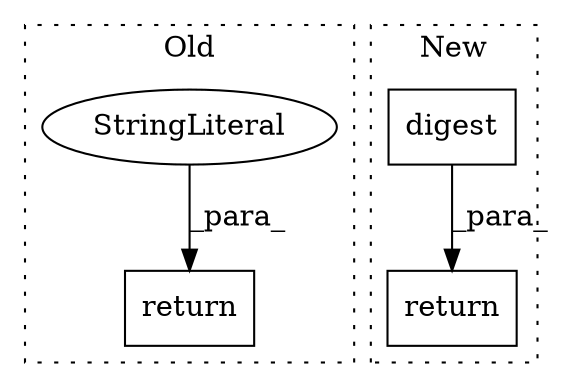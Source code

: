 digraph G {
subgraph cluster0 {
1 [label="return" a="41" s="13845" l="7" shape="box"];
4 [label="StringLiteral" a="45" s="13852" l="2" shape="ellipse"];
label = "Old";
style="dotted";
}
subgraph cluster1 {
2 [label="digest" a="32" s="13900,13911" l="7,1" shape="box"];
3 [label="return" a="41" s="13893" l="7" shape="box"];
label = "New";
style="dotted";
}
2 -> 3 [label="_para_"];
4 -> 1 [label="_para_"];
}